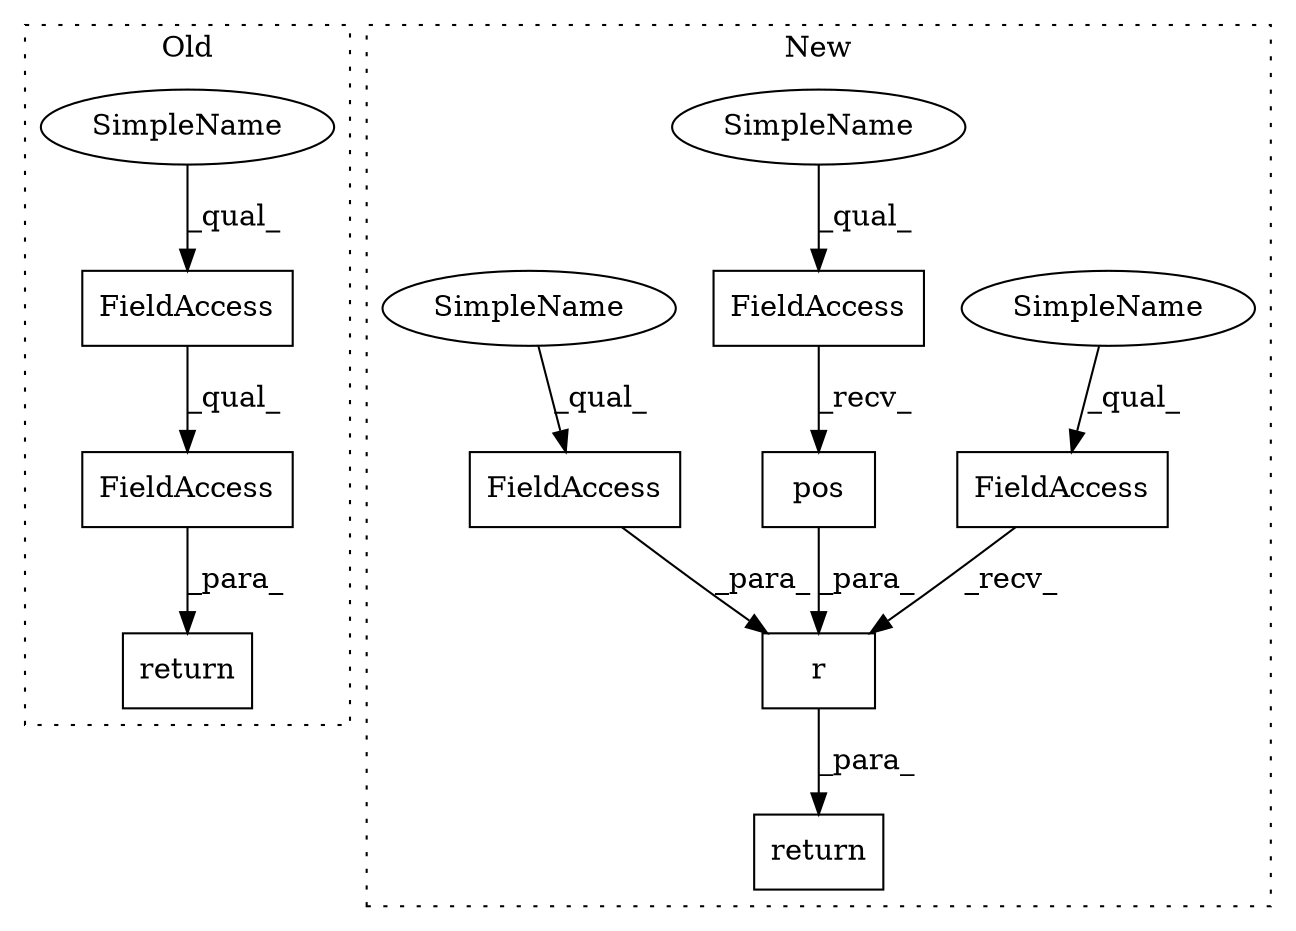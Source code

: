digraph G {
subgraph cluster0 {
1 [label="return" a="41" s="20430" l="7" shape="box"];
5 [label="FieldAccess" a="22" s="20437" l="17" shape="box"];
6 [label="FieldAccess" a="22" s="20437" l="14" shape="box"];
10 [label="SimpleName" a="42" s="20437" l="4" shape="ellipse"];
label = "Old";
style="dotted";
}
subgraph cluster1 {
2 [label="pos" a="32" s="18386" l="5" shape="box"];
3 [label="r" a="32" s="18367,18406" l="2,1" shape="box"];
4 [label="FieldAccess" a="22" s="18376" l="9" shape="box"];
7 [label="FieldAccess" a="22" s="18358" l="8" shape="box"];
8 [label="FieldAccess" a="22" s="18369" l="6" shape="box"];
9 [label="return" a="41" s="18351" l="7" shape="box"];
11 [label="SimpleName" a="42" s="18358" l="4" shape="ellipse"];
12 [label="SimpleName" a="42" s="18376" l="4" shape="ellipse"];
13 [label="SimpleName" a="42" s="18369" l="4" shape="ellipse"];
label = "New";
style="dotted";
}
2 -> 3 [label="_para_"];
3 -> 9 [label="_para_"];
4 -> 2 [label="_recv_"];
5 -> 1 [label="_para_"];
6 -> 5 [label="_qual_"];
7 -> 3 [label="_recv_"];
8 -> 3 [label="_para_"];
10 -> 6 [label="_qual_"];
11 -> 7 [label="_qual_"];
12 -> 4 [label="_qual_"];
13 -> 8 [label="_qual_"];
}